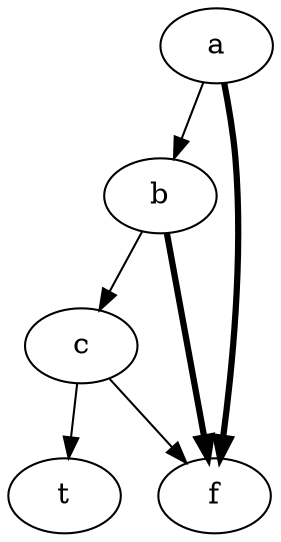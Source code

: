 digraph {
    a -> b;
    a -> f [penwidth = 3];
    b -> c;
    b -> f [penwidth = 3];
    c -> t;
    c -> f;
}
